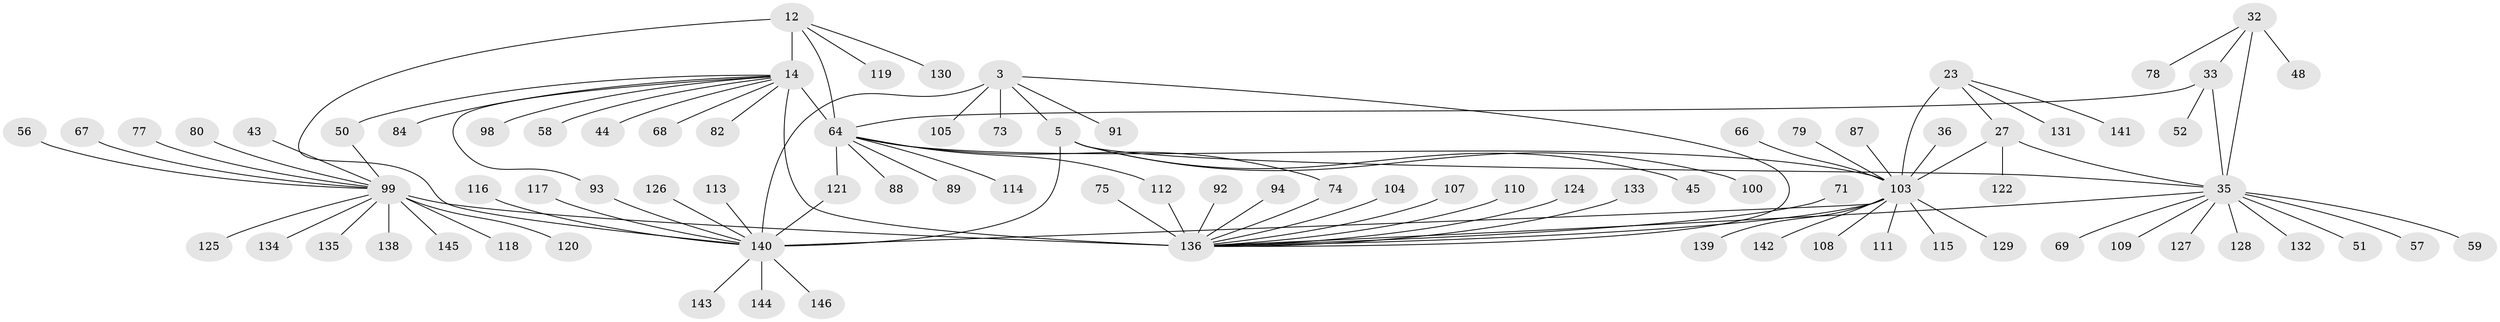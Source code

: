 // original degree distribution, {8: 0.04794520547945205, 12: 0.03424657534246575, 7: 0.0410958904109589, 13: 0.0136986301369863, 10: 0.02054794520547945, 11: 0.0410958904109589, 9: 0.0273972602739726, 6: 0.02054794520547945, 1: 0.6027397260273972, 2: 0.13013698630136986, 4: 0.02054794520547945}
// Generated by graph-tools (version 1.1) at 2025/58/03/04/25 21:58:57]
// undirected, 87 vertices, 101 edges
graph export_dot {
graph [start="1"]
  node [color=gray90,style=filled];
  3 [super="+1"];
  5 [super="+4"];
  12 [super="+8"];
  14 [super="+9+13"];
  23 [super="+22"];
  27 [super="+24"];
  32 [super="+30"];
  33 [super="+31"];
  35 [super="+34"];
  36;
  43;
  44;
  45;
  48;
  50;
  51;
  52;
  56;
  57 [super="+39"];
  58;
  59;
  64 [super="+11+55"];
  66;
  67;
  68 [super="+49"];
  69;
  71;
  73;
  74;
  75 [super="+41"];
  77;
  78;
  79;
  80;
  82 [super="+81"];
  84;
  87;
  88;
  89;
  91;
  92;
  93;
  94;
  98;
  99 [super="+20"];
  100;
  103 [super="+102"];
  104;
  105;
  107;
  108 [super="+46"];
  109;
  110 [super="+38"];
  111;
  112;
  113;
  114;
  115;
  116;
  117 [super="+47"];
  118;
  119;
  120;
  121;
  122 [super="+70"];
  124;
  125;
  126 [super="+106"];
  127;
  128;
  129;
  130;
  131;
  132 [super="+96"];
  133 [super="+90+95"];
  134;
  135;
  136 [super="+42+60+21+85"];
  138;
  139 [super="+137"];
  140 [super="+72+83"];
  141;
  142;
  143;
  144;
  145 [super="+123"];
  146;
  3 -- 5 [weight=4];
  3 -- 73;
  3 -- 105;
  3 -- 91;
  3 -- 136;
  3 -- 140 [weight=6];
  5 -- 100;
  5 -- 35;
  5 -- 45;
  5 -- 140 [weight=6];
  12 -- 14 [weight=6];
  12 -- 119;
  12 -- 130;
  12 -- 64 [weight=4];
  12 -- 140;
  14 -- 50;
  14 -- 93;
  14 -- 98;
  14 -- 84;
  14 -- 58;
  14 -- 44;
  14 -- 136 [weight=2];
  14 -- 68;
  14 -- 82;
  14 -- 64 [weight=6];
  23 -- 27 [weight=4];
  23 -- 141;
  23 -- 131;
  23 -- 103 [weight=6];
  27 -- 35;
  27 -- 122;
  27 -- 103 [weight=6];
  32 -- 33 [weight=4];
  32 -- 35 [weight=6];
  32 -- 78;
  32 -- 48;
  33 -- 35 [weight=6];
  33 -- 52;
  33 -- 64;
  35 -- 128;
  35 -- 69;
  35 -- 59;
  35 -- 109;
  35 -- 51;
  35 -- 127;
  35 -- 57;
  35 -- 136 [weight=3];
  35 -- 132;
  36 -- 103;
  43 -- 99;
  50 -- 99;
  56 -- 99;
  64 -- 89;
  64 -- 103;
  64 -- 74;
  64 -- 112;
  64 -- 114;
  64 -- 88;
  64 -- 121;
  66 -- 103;
  67 -- 99;
  71 -- 136;
  74 -- 136;
  75 -- 136;
  77 -- 99;
  79 -- 103;
  80 -- 99;
  87 -- 103;
  92 -- 136;
  93 -- 140;
  94 -- 136;
  99 -- 134;
  99 -- 135;
  99 -- 136 [weight=12];
  99 -- 138;
  99 -- 145;
  99 -- 118;
  99 -- 120;
  99 -- 125;
  103 -- 136 [weight=3];
  103 -- 129;
  103 -- 139;
  103 -- 108;
  103 -- 142;
  103 -- 111;
  103 -- 115;
  103 -- 140;
  104 -- 136;
  107 -- 136;
  110 -- 136;
  112 -- 136;
  113 -- 140;
  116 -- 140;
  117 -- 140;
  121 -- 140;
  124 -- 136;
  126 -- 140;
  133 -- 136;
  140 -- 143;
  140 -- 144;
  140 -- 146;
}
